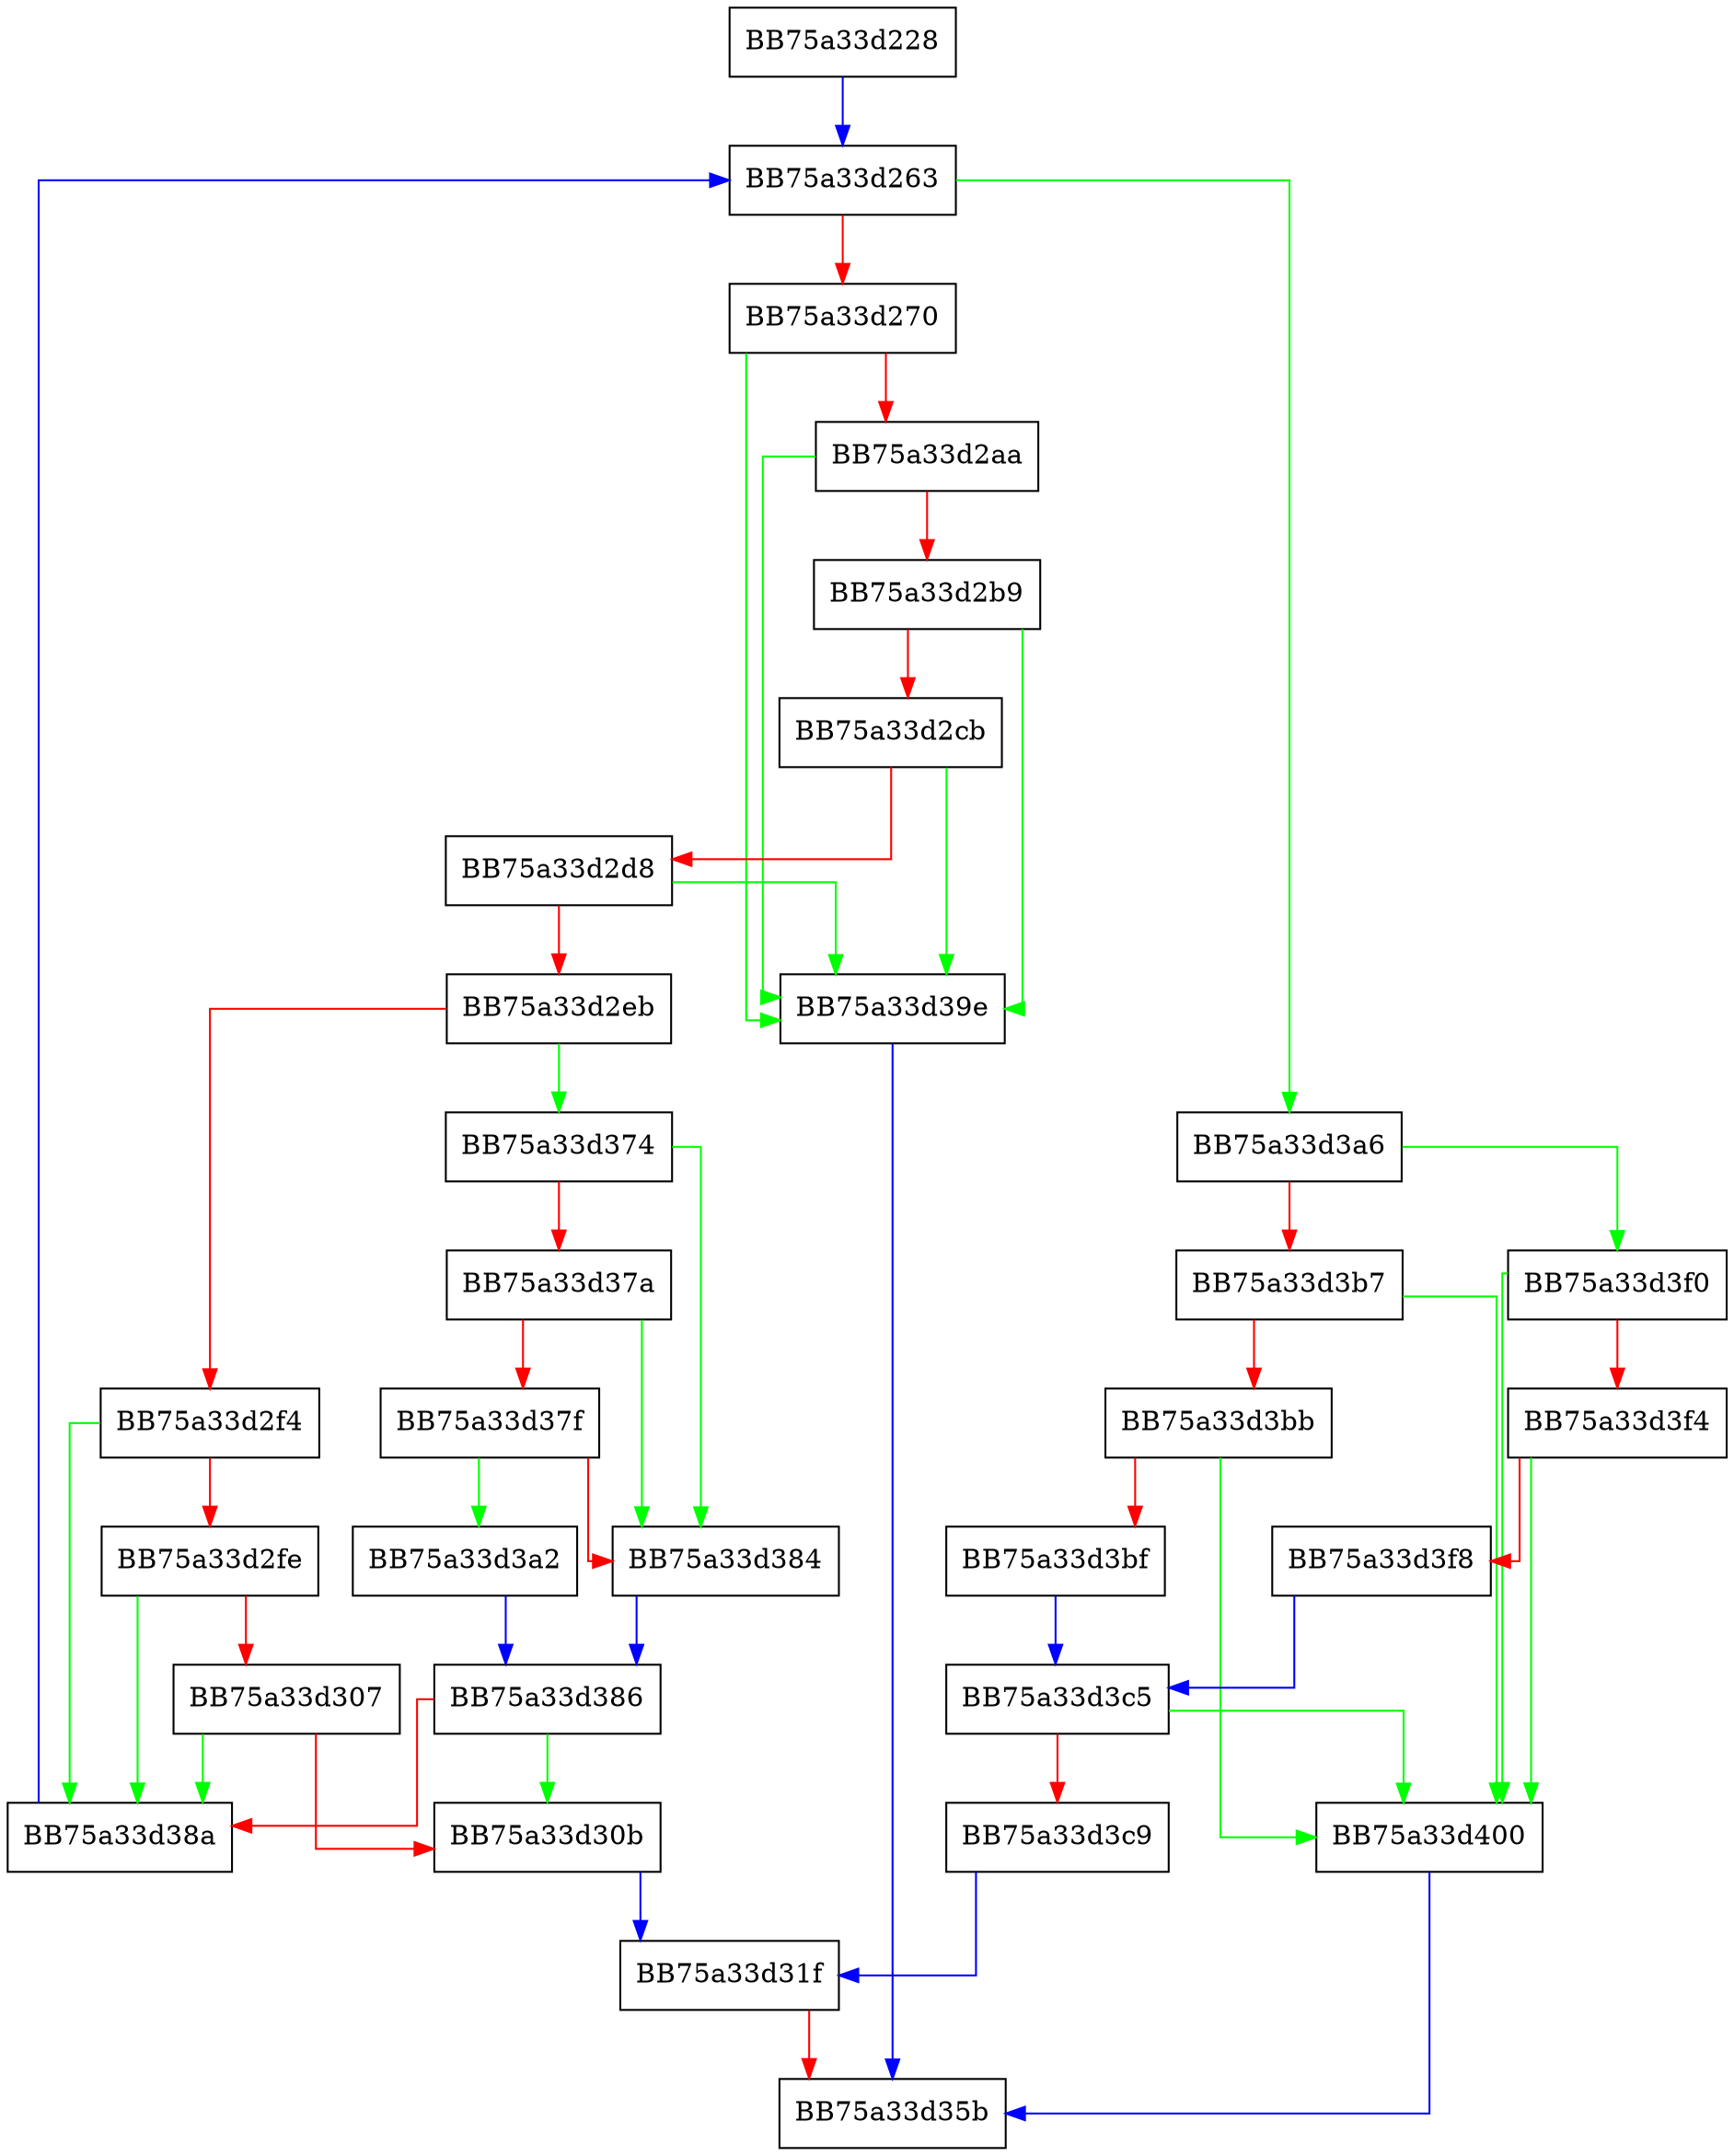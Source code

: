 digraph GetClassByMember {
  node [shape="box"];
  graph [splines=ortho];
  BB75a33d228 -> BB75a33d263 [color="blue"];
  BB75a33d263 -> BB75a33d3a6 [color="green"];
  BB75a33d263 -> BB75a33d270 [color="red"];
  BB75a33d270 -> BB75a33d39e [color="green"];
  BB75a33d270 -> BB75a33d2aa [color="red"];
  BB75a33d2aa -> BB75a33d39e [color="green"];
  BB75a33d2aa -> BB75a33d2b9 [color="red"];
  BB75a33d2b9 -> BB75a33d39e [color="green"];
  BB75a33d2b9 -> BB75a33d2cb [color="red"];
  BB75a33d2cb -> BB75a33d39e [color="green"];
  BB75a33d2cb -> BB75a33d2d8 [color="red"];
  BB75a33d2d8 -> BB75a33d39e [color="green"];
  BB75a33d2d8 -> BB75a33d2eb [color="red"];
  BB75a33d2eb -> BB75a33d374 [color="green"];
  BB75a33d2eb -> BB75a33d2f4 [color="red"];
  BB75a33d2f4 -> BB75a33d38a [color="green"];
  BB75a33d2f4 -> BB75a33d2fe [color="red"];
  BB75a33d2fe -> BB75a33d38a [color="green"];
  BB75a33d2fe -> BB75a33d307 [color="red"];
  BB75a33d307 -> BB75a33d38a [color="green"];
  BB75a33d307 -> BB75a33d30b [color="red"];
  BB75a33d30b -> BB75a33d31f [color="blue"];
  BB75a33d31f -> BB75a33d35b [color="red"];
  BB75a33d374 -> BB75a33d384 [color="green"];
  BB75a33d374 -> BB75a33d37a [color="red"];
  BB75a33d37a -> BB75a33d384 [color="green"];
  BB75a33d37a -> BB75a33d37f [color="red"];
  BB75a33d37f -> BB75a33d3a2 [color="green"];
  BB75a33d37f -> BB75a33d384 [color="red"];
  BB75a33d384 -> BB75a33d386 [color="blue"];
  BB75a33d386 -> BB75a33d30b [color="green"];
  BB75a33d386 -> BB75a33d38a [color="red"];
  BB75a33d38a -> BB75a33d263 [color="blue"];
  BB75a33d39e -> BB75a33d35b [color="blue"];
  BB75a33d3a2 -> BB75a33d386 [color="blue"];
  BB75a33d3a6 -> BB75a33d3f0 [color="green"];
  BB75a33d3a6 -> BB75a33d3b7 [color="red"];
  BB75a33d3b7 -> BB75a33d400 [color="green"];
  BB75a33d3b7 -> BB75a33d3bb [color="red"];
  BB75a33d3bb -> BB75a33d400 [color="green"];
  BB75a33d3bb -> BB75a33d3bf [color="red"];
  BB75a33d3bf -> BB75a33d3c5 [color="blue"];
  BB75a33d3c5 -> BB75a33d400 [color="green"];
  BB75a33d3c5 -> BB75a33d3c9 [color="red"];
  BB75a33d3c9 -> BB75a33d31f [color="blue"];
  BB75a33d3f0 -> BB75a33d400 [color="green"];
  BB75a33d3f0 -> BB75a33d3f4 [color="red"];
  BB75a33d3f4 -> BB75a33d400 [color="green"];
  BB75a33d3f4 -> BB75a33d3f8 [color="red"];
  BB75a33d3f8 -> BB75a33d3c5 [color="blue"];
  BB75a33d400 -> BB75a33d35b [color="blue"];
}